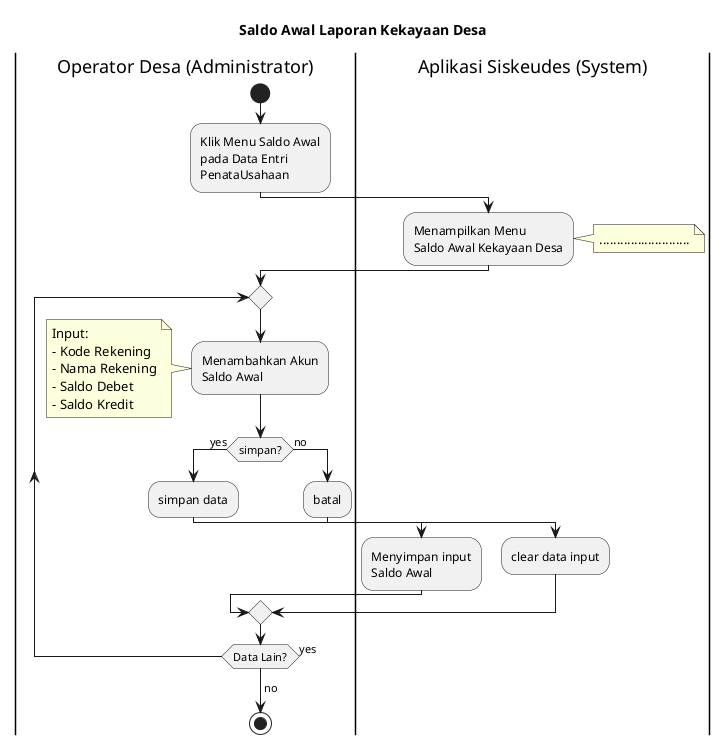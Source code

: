 @startuml
title "Saldo Awal Laporan Kekayaan Desa"
|Operator Desa (Administrator)|
start
:Klik Menu Saldo Awal
pada Data Entri 
PenataUsahaan;

|Aplikasi Siskeudes (System)|
:Menampilkan Menu
Saldo Awal Kekayaan Desa;
note right
    ..........................
end note
|Operator Desa (Administrator)|
repeat
    :Menambahkan Akun
    Saldo Awal;
    note left
        Input:
        - Kode Rekening
        - Nama Rekening
        - Saldo Debet
        - Saldo Kredit
    end note
    if (simpan?) then (yes)
        :simpan data;
        |Aplikasi Siskeudes (System)|
        :Menyimpan input
        Saldo Awal;

    else (no)
        |Operator Desa (Administrator)|
        :batal;
        |Aplikasi Siskeudes (System)|
        :clear data input;
    endif
    |Operator Desa (Administrator)|
repeat while (Data Lain?) is (yes)
->no;
stop
@enduml